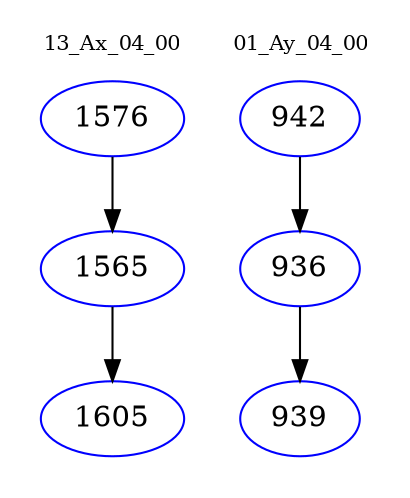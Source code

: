 digraph{
subgraph cluster_0 {
color = white
label = "13_Ax_04_00";
fontsize=10;
T0_1576 [label="1576", color="blue"]
T0_1576 -> T0_1565 [color="black"]
T0_1565 [label="1565", color="blue"]
T0_1565 -> T0_1605 [color="black"]
T0_1605 [label="1605", color="blue"]
}
subgraph cluster_1 {
color = white
label = "01_Ay_04_00";
fontsize=10;
T1_942 [label="942", color="blue"]
T1_942 -> T1_936 [color="black"]
T1_936 [label="936", color="blue"]
T1_936 -> T1_939 [color="black"]
T1_939 [label="939", color="blue"]
}
}
